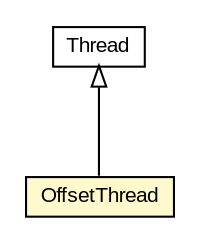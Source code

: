 #!/usr/local/bin/dot
#
# Class diagram 
# Generated by UMLGraph version 5.3 (http://www.umlgraph.org/)
#

digraph G {
	edge [fontname="arial",fontsize=10,labelfontname="arial",labelfontsize=10];
	node [fontname="arial",fontsize=10,shape=plaintext];
	nodesep=0.25;
	ranksep=0.5;
	// context.arch.widget.OffsetThread
	c50228 [label=<<table title="context.arch.widget.OffsetThread" border="0" cellborder="1" cellspacing="0" cellpadding="2" port="p" bgcolor="lemonChiffon" href="./OffsetThread.html">
		<tr><td><table border="0" cellspacing="0" cellpadding="1">
<tr><td align="center" balign="center"> OffsetThread </td></tr>
		</table></td></tr>
		</table>>, fontname="arial", fontcolor="black", fontsize=10.0];
	//context.arch.widget.OffsetThread extends java.lang.Thread
	c50530:p -> c50228:p [dir=back,arrowtail=empty];
	// java.lang.Thread
	c50530 [label=<<table title="java.lang.Thread" border="0" cellborder="1" cellspacing="0" cellpadding="2" port="p" href="http://java.sun.com/j2se/1.4.2/docs/api/java/lang/Thread.html">
		<tr><td><table border="0" cellspacing="0" cellpadding="1">
<tr><td align="center" balign="center"> Thread </td></tr>
		</table></td></tr>
		</table>>, fontname="arial", fontcolor="black", fontsize=10.0];
}


